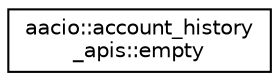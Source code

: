 digraph "Graphical Class Hierarchy"
{
  edge [fontname="Helvetica",fontsize="10",labelfontname="Helvetica",labelfontsize="10"];
  node [fontname="Helvetica",fontsize="10",shape=record];
  rankdir="LR";
  Node0 [label="aacio::account_history\l_apis::empty",height=0.2,width=0.4,color="black", fillcolor="white", style="filled",URL="$structaacio_1_1account__history__apis_1_1empty.html"];
}
